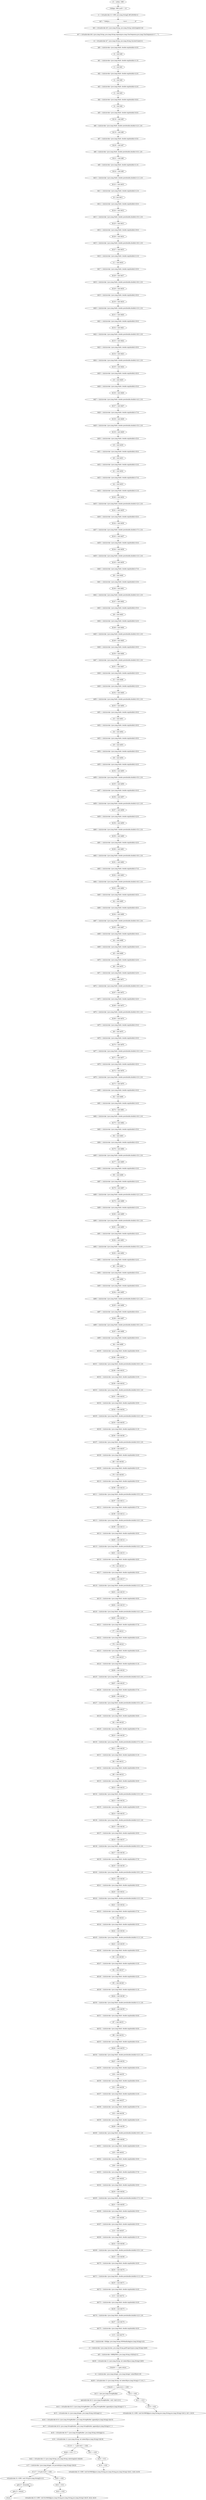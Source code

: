digraph "" {
    "r0 := @this: vRW"
    "<fxHjqx: vRW yczF> = r0"
    "r0 := @this: vRW"->"<fxHjqx: vRW yczF> = r0";
    "r1 = virtualinvoke r0.<vRW: java.lang.String[] eBUnMvH()>()"
    "<fxHjqx: vRW yczF> = r0"->"r1 = virtualinvoke r0.<vRW: java.lang.String[] eBUnMvH()>()";
    "$r5 = \"1000J,A,,,,,,,,,,,,,,,,,,,,,,,,,,,,,,,,,,,V,A.V,,,,,,,,,,,,,,,,,,,,,E\""
    "r1 = virtualinvoke r0.<vRW: java.lang.String[] eBUnMvH()>()"->"$r5 = \"1000J,A,,,,,,,,,,,,,,,,,,,,,,,,,,,,,,,,,,,V,A.V,,,,,,,,,,,,,,,,,,,,,E\"";
    "$r6 = virtualinvoke $r5.<java.lang.String: java.lang.String substring(int)>(4)"
    "$r5 = \"1000J,A,,,,,,,,,,,,,,,,,,,,,,,,,,,,,,,,,,,V,A.V,,,,,,,,,,,,,,,,,,,,,E\""->"$r6 = virtualinvoke $r5.<java.lang.String: java.lang.String substring(int)>(4)";
    "$r7 = virtualinvoke $r6.<java.lang.String: java.lang.String replace(java.lang.CharSequence,java.lang.CharSequence)>(\",\", \"\")"
    "$r6 = virtualinvoke $r5.<java.lang.String: java.lang.String substring(int)>(4)"->"$r7 = virtualinvoke $r6.<java.lang.String: java.lang.String replace(java.lang.CharSequence,java.lang.CharSequence)>(\",\", \"\")";
    "r2 = virtualinvoke $r7.<java.lang.String: java.lang.String toLowerCase()>()"
    "$r7 = virtualinvoke $r6.<java.lang.String: java.lang.String replace(java.lang.CharSequence,java.lang.CharSequence)>(\",\", \"\")"->"r2 = virtualinvoke $r7.<java.lang.String: java.lang.String toLowerCase()>()";
    "$d0 = staticinvoke <java.lang.Math: double exp(double)>(0.0)"
    "r2 = virtualinvoke $r7.<java.lang.String: java.lang.String toLowerCase()>()"->"$d0 = staticinvoke <java.lang.Math: double exp(double)>(0.0)";
    "i0 = (int) $d0"
    "$d0 = staticinvoke <java.lang.Math: double exp(double)>(0.0)"->"i0 = (int) $d0";
    "$d1 = staticinvoke <java.lang.Math: double exp(double)>(1.0)"
    "i0 = (int) $d0"->"$d1 = staticinvoke <java.lang.Math: double exp(double)>(1.0)";
    "i1 = (int) $d1"
    "$d1 = staticinvoke <java.lang.Math: double exp(double)>(1.0)"->"i1 = (int) $d1";
    "$d2 = staticinvoke <java.lang.Math: double exp(double)>(2.0)"
    "i1 = (int) $d1"->"$d2 = staticinvoke <java.lang.Math: double exp(double)>(2.0)";
    "i2 = (int) $d2"
    "$d2 = staticinvoke <java.lang.Math: double exp(double)>(2.0)"->"i2 = (int) $d2";
    "$d3 = staticinvoke <java.lang.Math: double exp(double)>(2.0)"
    "i2 = (int) $d2"->"$d3 = staticinvoke <java.lang.Math: double exp(double)>(2.0)";
    "i3 = (int) $d3"
    "$d3 = staticinvoke <java.lang.Math: double exp(double)>(2.0)"->"i3 = (int) $d3";
    "$d4 = staticinvoke <java.lang.Math: double exp(double)>(8.0)"
    "i3 = (int) $d3"->"$d4 = staticinvoke <java.lang.Math: double exp(double)>(8.0)";
    "i4 = (int) $d4"
    "$d4 = staticinvoke <java.lang.Math: double exp(double)>(8.0)"->"i4 = (int) $d4";
    "$d5 = staticinvoke <java.lang.Math: double exp(double)>(6.0)"
    "i4 = (int) $d4"->"$d5 = staticinvoke <java.lang.Math: double exp(double)>(6.0)";
    "$i118 = (int) $d5"
    "$d5 = staticinvoke <java.lang.Math: double exp(double)>(6.0)"->"$i118 = (int) $d5";
    "$d6 = staticinvoke <java.lang.Math: double pow(double,double)>(2.0, 2.0)"
    "$i118 = (int) $d5"->"$d6 = staticinvoke <java.lang.Math: double pow(double,double)>(2.0, 2.0)";
    "$i119 = (int) $d6"
    "$d6 = staticinvoke <java.lang.Math: double pow(double,double)>(2.0, 2.0)"->"$i119 = (int) $d6";
    "$d7 = staticinvoke <java.lang.Math: double exp(double)>(5.0)"
    "$i119 = (int) $d6"->"$d7 = staticinvoke <java.lang.Math: double exp(double)>(5.0)";
    "$i120 = (int) $d7"
    "$d7 = staticinvoke <java.lang.Math: double exp(double)>(5.0)"->"$i120 = (int) $d7";
    "$d8 = staticinvoke <java.lang.Math: double pow(double,double)>(0.0, 2.0)"
    "$i120 = (int) $d7"->"$d8 = staticinvoke <java.lang.Math: double pow(double,double)>(0.0, 2.0)";
    "$i121 = (int) $d8"
    "$d8 = staticinvoke <java.lang.Math: double pow(double,double)>(0.0, 2.0)"->"$i121 = (int) $d8";
    "$d9 = staticinvoke <java.lang.Math: double exp(double)>(1.0)"
    "$i121 = (int) $d8"->"$d9 = staticinvoke <java.lang.Math: double exp(double)>(1.0)";
    "$i122 = (int) $d9"
    "$d9 = staticinvoke <java.lang.Math: double exp(double)>(1.0)"->"$i122 = (int) $d9";
    "$d10 = staticinvoke <java.lang.Math: double pow(double,double)>(1.0, 2.0)"
    "$i122 = (int) $d9"->"$d10 = staticinvoke <java.lang.Math: double pow(double,double)>(1.0, 2.0)";
    "$i123 = (int) $d10"
    "$d10 = staticinvoke <java.lang.Math: double pow(double,double)>(1.0, 2.0)"->"$i123 = (int) $d10";
    "$d11 = staticinvoke <java.lang.Math: double exp(double)>(1.0)"
    "$i123 = (int) $d10"->"$d11 = staticinvoke <java.lang.Math: double exp(double)>(1.0)";
    "i8 = (int) $d11"
    "$d11 = staticinvoke <java.lang.Math: double exp(double)>(1.0)"->"i8 = (int) $d11";
    "$d12 = staticinvoke <java.lang.Math: double exp(double)>(0.0)"
    "i8 = (int) $d11"->"$d12 = staticinvoke <java.lang.Math: double exp(double)>(0.0)";
    "$i124 = (int) $d12"
    "$d12 = staticinvoke <java.lang.Math: double exp(double)>(0.0)"->"$i124 = (int) $d12";
    "$d13 = staticinvoke <java.lang.Math: double pow(double,double)>(5.0, 2.0)"
    "$i124 = (int) $d12"->"$d13 = staticinvoke <java.lang.Math: double pow(double,double)>(5.0, 2.0)";
    "$i125 = (int) $d13"
    "$d13 = staticinvoke <java.lang.Math: double pow(double,double)>(5.0, 2.0)"->"$i125 = (int) $d13";
    "$d14 = staticinvoke <java.lang.Math: double exp(double)>(9.0)"
    "$i125 = (int) $d13"->"$d14 = staticinvoke <java.lang.Math: double exp(double)>(9.0)";
    "$i126 = (int) $d14"
    "$d14 = staticinvoke <java.lang.Math: double exp(double)>(9.0)"->"$i126 = (int) $d14";
    "$d15 = staticinvoke <java.lang.Math: double pow(double,double)>(8.0, 2.0)"
    "$i126 = (int) $d14"->"$d15 = staticinvoke <java.lang.Math: double pow(double,double)>(8.0, 2.0)";
    "$i127 = (int) $d15"
    "$d15 = staticinvoke <java.lang.Math: double pow(double,double)>(8.0, 2.0)"->"$i127 = (int) $d15";
    "$d16 = staticinvoke <java.lang.Math: double exp(double)>(1.0)"
    "$i127 = (int) $d15"->"$d16 = staticinvoke <java.lang.Math: double exp(double)>(1.0)";
    "i11 = (int) $d16"
    "$d16 = staticinvoke <java.lang.Math: double exp(double)>(1.0)"->"i11 = (int) $d16";
    "$d17 = staticinvoke <java.lang.Math: double exp(double)>(0.0)"
    "i11 = (int) $d16"->"$d17 = staticinvoke <java.lang.Math: double exp(double)>(0.0)";
    "$i128 = (int) $d17"
    "$d17 = staticinvoke <java.lang.Math: double exp(double)>(0.0)"->"$i128 = (int) $d17";
    "$d18 = staticinvoke <java.lang.Math: double pow(double,double)>(8.0, 2.0)"
    "$i128 = (int) $d17"->"$d18 = staticinvoke <java.lang.Math: double pow(double,double)>(8.0, 2.0)";
    "$i129 = (int) $d18"
    "$d18 = staticinvoke <java.lang.Math: double pow(double,double)>(8.0, 2.0)"->"$i129 = (int) $d18";
    "$d19 = staticinvoke <java.lang.Math: double exp(double)>(9.0)"
    "$i129 = (int) $d18"->"$d19 = staticinvoke <java.lang.Math: double exp(double)>(9.0)";
    "$i130 = (int) $d19"
    "$d19 = staticinvoke <java.lang.Math: double exp(double)>(9.0)"->"$i130 = (int) $d19";
    "$d20 = staticinvoke <java.lang.Math: double pow(double,double)>(3.0, 2.0)"
    "$i130 = (int) $d19"->"$d20 = staticinvoke <java.lang.Math: double pow(double,double)>(3.0, 2.0)";
    "$i131 = (int) $d20"
    "$d20 = staticinvoke <java.lang.Math: double pow(double,double)>(3.0, 2.0)"->"$i131 = (int) $d20";
    "$d21 = staticinvoke <java.lang.Math: double exp(double)>(9.0)"
    "$i131 = (int) $d20"->"$d21 = staticinvoke <java.lang.Math: double exp(double)>(9.0)";
    "$i132 = (int) $d21"
    "$d21 = staticinvoke <java.lang.Math: double exp(double)>(9.0)"->"$i132 = (int) $d21";
    "$d22 = staticinvoke <java.lang.Math: double pow(double,double)>(8.0, 2.0)"
    "$i132 = (int) $d21"->"$d22 = staticinvoke <java.lang.Math: double pow(double,double)>(8.0, 2.0)";
    "$i133 = (int) $d22"
    "$d22 = staticinvoke <java.lang.Math: double pow(double,double)>(8.0, 2.0)"->"$i133 = (int) $d22";
    "$d23 = staticinvoke <java.lang.Math: double exp(double)>(9.0)"
    "$i133 = (int) $d22"->"$d23 = staticinvoke <java.lang.Math: double exp(double)>(9.0)";
    "$i134 = (int) $d23"
    "$d23 = staticinvoke <java.lang.Math: double exp(double)>(9.0)"->"$i134 = (int) $d23";
    "$d24 = staticinvoke <java.lang.Math: double pow(double,double)>(4.0, 2.0)"
    "$i134 = (int) $d23"->"$d24 = staticinvoke <java.lang.Math: double pow(double,double)>(4.0, 2.0)";
    "$i135 = (int) $d24"
    "$d24 = staticinvoke <java.lang.Math: double pow(double,double)>(4.0, 2.0)"->"$i135 = (int) $d24";
    "$d25 = staticinvoke <java.lang.Math: double exp(double)>(8.0)"
    "$i135 = (int) $d24"->"$d25 = staticinvoke <java.lang.Math: double exp(double)>(8.0)";
    "i16 = (int) $d25"
    "$d25 = staticinvoke <java.lang.Math: double exp(double)>(8.0)"->"i16 = (int) $d25";
    "$d26 = staticinvoke <java.lang.Math: double exp(double)>(5.0)"
    "i16 = (int) $d25"->"$d26 = staticinvoke <java.lang.Math: double exp(double)>(5.0)";
    "$i136 = (int) $d26"
    "$d26 = staticinvoke <java.lang.Math: double exp(double)>(5.0)"->"$i136 = (int) $d26";
    "$d27 = staticinvoke <java.lang.Math: double pow(double,double)>(4.0, 2.0)"
    "$i136 = (int) $d26"->"$d27 = staticinvoke <java.lang.Math: double pow(double,double)>(4.0, 2.0)";
    "$i137 = (int) $d27"
    "$d27 = staticinvoke <java.lang.Math: double pow(double,double)>(4.0, 2.0)"->"$i137 = (int) $d27";
    "$d28 = staticinvoke <java.lang.Math: double exp(double)>(7.0)"
    "$i137 = (int) $d27"->"$d28 = staticinvoke <java.lang.Math: double exp(double)>(7.0)";
    "$i138 = (int) $d28"
    "$d28 = staticinvoke <java.lang.Math: double exp(double)>(7.0)"->"$i138 = (int) $d28";
    "$d29 = staticinvoke <java.lang.Math: double pow(double,double)>(5.0, 2.0)"
    "$i138 = (int) $d28"->"$d29 = staticinvoke <java.lang.Math: double pow(double,double)>(5.0, 2.0)";
    "$i139 = (int) $d29"
    "$d29 = staticinvoke <java.lang.Math: double pow(double,double)>(5.0, 2.0)"->"$i139 = (int) $d29";
    "$d30 = staticinvoke <java.lang.Math: double exp(double)>(5.0)"
    "$i139 = (int) $d29"->"$d30 = staticinvoke <java.lang.Math: double exp(double)>(5.0)";
    "i19 = (int) $d30"
    "$d30 = staticinvoke <java.lang.Math: double exp(double)>(5.0)"->"i19 = (int) $d30";
    "$d31 = staticinvoke <java.lang.Math: double exp(double)>(9.0)"
    "i19 = (int) $d30"->"$d31 = staticinvoke <java.lang.Math: double exp(double)>(9.0)";
    "i20 = (int) $d31"
    "$d31 = staticinvoke <java.lang.Math: double exp(double)>(9.0)"->"i20 = (int) $d31";
    "$d32 = staticinvoke <java.lang.Math: double exp(double)>(3.0)"
    "i20 = (int) $d31"->"$d32 = staticinvoke <java.lang.Math: double exp(double)>(3.0)";
    "i21 = (int) $d32"
    "$d32 = staticinvoke <java.lang.Math: double exp(double)>(3.0)"->"i21 = (int) $d32";
    "$d33 = staticinvoke <java.lang.Math: double exp(double)>(7.0)"
    "i21 = (int) $d32"->"$d33 = staticinvoke <java.lang.Math: double exp(double)>(7.0)";
    "i22 = (int) $d33"
    "$d33 = staticinvoke <java.lang.Math: double exp(double)>(7.0)"->"i22 = (int) $d33";
    "$d34 = staticinvoke <java.lang.Math: double exp(double)>(1.0)"
    "i22 = (int) $d33"->"$d34 = staticinvoke <java.lang.Math: double exp(double)>(1.0)";
    "$i140 = (int) $d34"
    "$d34 = staticinvoke <java.lang.Math: double exp(double)>(1.0)"->"$i140 = (int) $d34";
    "$d35 = staticinvoke <java.lang.Math: double pow(double,double)>(2.0, 2.0)"
    "$i140 = (int) $d34"->"$d35 = staticinvoke <java.lang.Math: double pow(double,double)>(2.0, 2.0)";
    "$i141 = (int) $d35"
    "$d35 = staticinvoke <java.lang.Math: double pow(double,double)>(2.0, 2.0)"->"$i141 = (int) $d35";
    "$d36 = staticinvoke <java.lang.Math: double exp(double)>(0.0)"
    "$i141 = (int) $d35"->"$d36 = staticinvoke <java.lang.Math: double exp(double)>(0.0)";
    "$i142 = (int) $d36"
    "$d36 = staticinvoke <java.lang.Math: double exp(double)>(0.0)"->"$i142 = (int) $d36";
    "$d37 = staticinvoke <java.lang.Math: double pow(double,double)>(7.0, 2.0)"
    "$i142 = (int) $d36"->"$d37 = staticinvoke <java.lang.Math: double pow(double,double)>(7.0, 2.0)";
    "$i143 = (int) $d37"
    "$d37 = staticinvoke <java.lang.Math: double pow(double,double)>(7.0, 2.0)"->"$i143 = (int) $d37";
    "$d38 = staticinvoke <java.lang.Math: double exp(double)>(0.0)"
    "$i143 = (int) $d37"->"$d38 = staticinvoke <java.lang.Math: double exp(double)>(0.0)";
    "$i144 = (int) $d38"
    "$d38 = staticinvoke <java.lang.Math: double exp(double)>(0.0)"->"$i144 = (int) $d38";
    "$d39 = staticinvoke <java.lang.Math: double pow(double,double)>(3.0, 2.0)"
    "$i144 = (int) $d38"->"$d39 = staticinvoke <java.lang.Math: double pow(double,double)>(3.0, 2.0)";
    "$i145 = (int) $d39"
    "$d39 = staticinvoke <java.lang.Math: double pow(double,double)>(3.0, 2.0)"->"$i145 = (int) $d39";
    "$d40 = staticinvoke <java.lang.Math: double exp(double)>(7.0)"
    "$i145 = (int) $d39"->"$d40 = staticinvoke <java.lang.Math: double exp(double)>(7.0)";
    "i26 = (int) $d40"
    "$d40 = staticinvoke <java.lang.Math: double exp(double)>(7.0)"->"i26 = (int) $d40";
    "$d41 = staticinvoke <java.lang.Math: double exp(double)>(3.0)"
    "i26 = (int) $d40"->"$d41 = staticinvoke <java.lang.Math: double exp(double)>(3.0)";
    "$i146 = (int) $d41"
    "$d41 = staticinvoke <java.lang.Math: double exp(double)>(3.0)"->"$i146 = (int) $d41";
    "$d42 = staticinvoke <java.lang.Math: double pow(double,double)>(4.0, 2.0)"
    "$i146 = (int) $d41"->"$d42 = staticinvoke <java.lang.Math: double pow(double,double)>(4.0, 2.0)";
    "$i147 = (int) $d42"
    "$d42 = staticinvoke <java.lang.Math: double pow(double,double)>(4.0, 2.0)"->"$i147 = (int) $d42";
    "$d43 = staticinvoke <java.lang.Math: double exp(double)>(5.0)"
    "$i147 = (int) $d42"->"$d43 = staticinvoke <java.lang.Math: double exp(double)>(5.0)";
    "i28 = (int) $d43"
    "$d43 = staticinvoke <java.lang.Math: double exp(double)>(5.0)"->"i28 = (int) $d43";
    "$d44 = staticinvoke <java.lang.Math: double exp(double)>(2.0)"
    "i28 = (int) $d43"->"$d44 = staticinvoke <java.lang.Math: double exp(double)>(2.0)";
    "$i148 = (int) $d44"
    "$d44 = staticinvoke <java.lang.Math: double exp(double)>(2.0)"->"$i148 = (int) $d44";
    "$d45 = staticinvoke <java.lang.Math: double pow(double,double)>(0.0, 2.0)"
    "$i148 = (int) $d44"->"$d45 = staticinvoke <java.lang.Math: double pow(double,double)>(0.0, 2.0)";
    "$i149 = (int) $d45"
    "$d45 = staticinvoke <java.lang.Math: double pow(double,double)>(0.0, 2.0)"->"$i149 = (int) $d45";
    "$d46 = staticinvoke <java.lang.Math: double exp(double)>(9.0)"
    "$i149 = (int) $d45"->"$d46 = staticinvoke <java.lang.Math: double exp(double)>(9.0)";
    "$i150 = (int) $d46"
    "$d46 = staticinvoke <java.lang.Math: double exp(double)>(9.0)"->"$i150 = (int) $d46";
    "$d47 = staticinvoke <java.lang.Math: double pow(double,double)>(6.0, 2.0)"
    "$i150 = (int) $d46"->"$d47 = staticinvoke <java.lang.Math: double pow(double,double)>(6.0, 2.0)";
    "$i151 = (int) $d47"
    "$d47 = staticinvoke <java.lang.Math: double pow(double,double)>(6.0, 2.0)"->"$i151 = (int) $d47";
    "$d48 = staticinvoke <java.lang.Math: double exp(double)>(4.0)"
    "$i151 = (int) $d47"->"$d48 = staticinvoke <java.lang.Math: double exp(double)>(4.0)";
    "i31 = (int) $d48"
    "$d48 = staticinvoke <java.lang.Math: double exp(double)>(4.0)"->"i31 = (int) $d48";
    "$d49 = staticinvoke <java.lang.Math: double exp(double)>(2.0)"
    "i31 = (int) $d48"->"$d49 = staticinvoke <java.lang.Math: double exp(double)>(2.0)";
    "$i152 = (int) $d49"
    "$d49 = staticinvoke <java.lang.Math: double exp(double)>(2.0)"->"$i152 = (int) $d49";
    "$d50 = staticinvoke <java.lang.Math: double pow(double,double)>(9.0, 2.0)"
    "$i152 = (int) $d49"->"$d50 = staticinvoke <java.lang.Math: double pow(double,double)>(9.0, 2.0)";
    "$i153 = (int) $d50"
    "$d50 = staticinvoke <java.lang.Math: double pow(double,double)>(9.0, 2.0)"->"$i153 = (int) $d50";
    "$d51 = staticinvoke <java.lang.Math: double exp(double)>(9.0)"
    "$i153 = (int) $d50"->"$d51 = staticinvoke <java.lang.Math: double exp(double)>(9.0)";
    "i33 = (int) $d51"
    "$d51 = staticinvoke <java.lang.Math: double exp(double)>(9.0)"->"i33 = (int) $d51";
    "$d52 = staticinvoke <java.lang.Math: double exp(double)>(8.0)"
    "i33 = (int) $d51"->"$d52 = staticinvoke <java.lang.Math: double exp(double)>(8.0)";
    "i34 = (int) $d52"
    "$d52 = staticinvoke <java.lang.Math: double exp(double)>(8.0)"->"i34 = (int) $d52";
    "$d53 = staticinvoke <java.lang.Math: double exp(double)>(9.0)"
    "i34 = (int) $d52"->"$d53 = staticinvoke <java.lang.Math: double exp(double)>(9.0)";
    "i35 = (int) $d53"
    "$d53 = staticinvoke <java.lang.Math: double exp(double)>(9.0)"->"i35 = (int) $d53";
    "$d54 = staticinvoke <java.lang.Math: double exp(double)>(9.0)"
    "i35 = (int) $d53"->"$d54 = staticinvoke <java.lang.Math: double exp(double)>(9.0)";
    "i36 = (int) $d54"
    "$d54 = staticinvoke <java.lang.Math: double exp(double)>(9.0)"->"i36 = (int) $d54";
    "$d55 = staticinvoke <java.lang.Math: double exp(double)>(4.0)"
    "i36 = (int) $d54"->"$d55 = staticinvoke <java.lang.Math: double exp(double)>(4.0)";
    "$i154 = (int) $d55"
    "$d55 = staticinvoke <java.lang.Math: double exp(double)>(4.0)"->"$i154 = (int) $d55";
    "$d56 = staticinvoke <java.lang.Math: double pow(double,double)>(5.0, 2.0)"
    "$i154 = (int) $d55"->"$d56 = staticinvoke <java.lang.Math: double pow(double,double)>(5.0, 2.0)";
    "$i155 = (int) $d56"
    "$d56 = staticinvoke <java.lang.Math: double pow(double,double)>(5.0, 2.0)"->"$i155 = (int) $d56";
    "$d57 = staticinvoke <java.lang.Math: double exp(double)>(0.0)"
    "$i155 = (int) $d56"->"$d57 = staticinvoke <java.lang.Math: double exp(double)>(0.0)";
    "$i156 = (int) $d57"
    "$d57 = staticinvoke <java.lang.Math: double exp(double)>(0.0)"->"$i156 = (int) $d57";
    "$d58 = staticinvoke <java.lang.Math: double pow(double,double)>(2.0, 2.0)"
    "$i156 = (int) $d57"->"$d58 = staticinvoke <java.lang.Math: double pow(double,double)>(2.0, 2.0)";
    "$i157 = (int) $d58"
    "$d58 = staticinvoke <java.lang.Math: double pow(double,double)>(2.0, 2.0)"->"$i157 = (int) $d58";
    "$d59 = staticinvoke <java.lang.Math: double exp(double)>(2.0)"
    "$i157 = (int) $d58"->"$d59 = staticinvoke <java.lang.Math: double exp(double)>(2.0)";
    "$i158 = (int) $d59"
    "$d59 = staticinvoke <java.lang.Math: double exp(double)>(2.0)"->"$i158 = (int) $d59";
    "$d60 = staticinvoke <java.lang.Math: double pow(double,double)>(5.0, 2.0)"
    "$i158 = (int) $d59"->"$d60 = staticinvoke <java.lang.Math: double pow(double,double)>(5.0, 2.0)";
    "$i159 = (int) $d60"
    "$d60 = staticinvoke <java.lang.Math: double pow(double,double)>(5.0, 2.0)"->"$i159 = (int) $d60";
    "$d61 = staticinvoke <java.lang.Math: double exp(double)>(4.0)"
    "$i159 = (int) $d60"->"$d61 = staticinvoke <java.lang.Math: double exp(double)>(4.0)";
    "$i160 = (int) $d61"
    "$d61 = staticinvoke <java.lang.Math: double exp(double)>(4.0)"->"$i160 = (int) $d61";
    "$d62 = staticinvoke <java.lang.Math: double pow(double,double)>(9.0, 2.0)"
    "$i160 = (int) $d61"->"$d62 = staticinvoke <java.lang.Math: double pow(double,double)>(9.0, 2.0)";
    "$i161 = (int) $d62"
    "$d62 = staticinvoke <java.lang.Math: double pow(double,double)>(9.0, 2.0)"->"$i161 = (int) $d62";
    "$d63 = staticinvoke <java.lang.Math: double exp(double)>(7.0)"
    "$i161 = (int) $d62"->"$d63 = staticinvoke <java.lang.Math: double exp(double)>(7.0)";
    "$i162 = (int) $d63"
    "$d63 = staticinvoke <java.lang.Math: double exp(double)>(7.0)"->"$i162 = (int) $d63";
    "$d64 = staticinvoke <java.lang.Math: double pow(double,double)>(6.0, 2.0)"
    "$i162 = (int) $d63"->"$d64 = staticinvoke <java.lang.Math: double pow(double,double)>(6.0, 2.0)";
    "$i163 = (int) $d64"
    "$d64 = staticinvoke <java.lang.Math: double pow(double,double)>(6.0, 2.0)"->"$i163 = (int) $d64";
    "$d65 = staticinvoke <java.lang.Math: double exp(double)>(6.0)"
    "$i163 = (int) $d64"->"$d65 = staticinvoke <java.lang.Math: double exp(double)>(6.0)";
    "i42 = (int) $d65"
    "$d65 = staticinvoke <java.lang.Math: double exp(double)>(6.0)"->"i42 = (int) $d65";
    "$d66 = staticinvoke <java.lang.Math: double exp(double)>(8.0)"
    "i42 = (int) $d65"->"$d66 = staticinvoke <java.lang.Math: double exp(double)>(8.0)";
    "$i164 = (int) $d66"
    "$d66 = staticinvoke <java.lang.Math: double exp(double)>(8.0)"->"$i164 = (int) $d66";
    "$d67 = staticinvoke <java.lang.Math: double pow(double,double)>(9.0, 2.0)"
    "$i164 = (int) $d66"->"$d67 = staticinvoke <java.lang.Math: double pow(double,double)>(9.0, 2.0)";
    "$i165 = (int) $d67"
    "$d67 = staticinvoke <java.lang.Math: double pow(double,double)>(9.0, 2.0)"->"$i165 = (int) $d67";
    "$d68 = staticinvoke <java.lang.Math: double exp(double)>(6.0)"
    "$i165 = (int) $d67"->"$d68 = staticinvoke <java.lang.Math: double exp(double)>(6.0)";
    "i44 = (int) $d68"
    "$d68 = staticinvoke <java.lang.Math: double exp(double)>(6.0)"->"i44 = (int) $d68";
    "$d69 = staticinvoke <java.lang.Math: double exp(double)>(4.0)"
    "i44 = (int) $d68"->"$d69 = staticinvoke <java.lang.Math: double exp(double)>(4.0)";
    "i45 = (int) $d69"
    "$d69 = staticinvoke <java.lang.Math: double exp(double)>(4.0)"->"i45 = (int) $d69";
    "$d70 = staticinvoke <java.lang.Math: double exp(double)>(2.0)"
    "i45 = (int) $d69"->"$d70 = staticinvoke <java.lang.Math: double exp(double)>(2.0)";
    "i46 = (int) $d70"
    "$d70 = staticinvoke <java.lang.Math: double exp(double)>(2.0)"->"i46 = (int) $d70";
    "$d71 = staticinvoke <java.lang.Math: double exp(double)>(2.0)"
    "i46 = (int) $d70"->"$d71 = staticinvoke <java.lang.Math: double exp(double)>(2.0)";
    "$i166 = (int) $d71"
    "$d71 = staticinvoke <java.lang.Math: double exp(double)>(2.0)"->"$i166 = (int) $d71";
    "$d72 = staticinvoke <java.lang.Math: double pow(double,double)>(0.0, 2.0)"
    "$i166 = (int) $d71"->"$d72 = staticinvoke <java.lang.Math: double pow(double,double)>(0.0, 2.0)";
    "$i167 = (int) $d72"
    "$d72 = staticinvoke <java.lang.Math: double pow(double,double)>(0.0, 2.0)"->"$i167 = (int) $d72";
    "$d73 = staticinvoke <java.lang.Math: double exp(double)>(4.0)"
    "$i167 = (int) $d72"->"$d73 = staticinvoke <java.lang.Math: double exp(double)>(4.0)";
    "$i168 = (int) $d73"
    "$d73 = staticinvoke <java.lang.Math: double exp(double)>(4.0)"->"$i168 = (int) $d73";
    "$d74 = staticinvoke <java.lang.Math: double pow(double,double)>(9.0, 2.0)"
    "$i168 = (int) $d73"->"$d74 = staticinvoke <java.lang.Math: double pow(double,double)>(9.0, 2.0)";
    "$i169 = (int) $d74"
    "$d74 = staticinvoke <java.lang.Math: double pow(double,double)>(9.0, 2.0)"->"$i169 = (int) $d74";
    "$d75 = staticinvoke <java.lang.Math: double exp(double)>(5.0)"
    "$i169 = (int) $d74"->"$d75 = staticinvoke <java.lang.Math: double exp(double)>(5.0)";
    "i49 = (int) $d75"
    "$d75 = staticinvoke <java.lang.Math: double exp(double)>(5.0)"->"i49 = (int) $d75";
    "$d76 = staticinvoke <java.lang.Math: double exp(double)>(0.0)"
    "i49 = (int) $d75"->"$d76 = staticinvoke <java.lang.Math: double exp(double)>(0.0)";
    "$i170 = (int) $d76"
    "$d76 = staticinvoke <java.lang.Math: double exp(double)>(0.0)"->"$i170 = (int) $d76";
    "$d77 = staticinvoke <java.lang.Math: double pow(double,double)>(0.0, 2.0)"
    "$i170 = (int) $d76"->"$d77 = staticinvoke <java.lang.Math: double pow(double,double)>(0.0, 2.0)";
    "$i171 = (int) $d77"
    "$d77 = staticinvoke <java.lang.Math: double pow(double,double)>(0.0, 2.0)"->"$i171 = (int) $d77";
    "$d78 = staticinvoke <java.lang.Math: double exp(double)>(6.0)"
    "$i171 = (int) $d77"->"$d78 = staticinvoke <java.lang.Math: double exp(double)>(6.0)";
    "$i172 = (int) $d78"
    "$d78 = staticinvoke <java.lang.Math: double exp(double)>(6.0)"->"$i172 = (int) $d78";
    "$d79 = staticinvoke <java.lang.Math: double pow(double,double)>(3.0, 2.0)"
    "$i172 = (int) $d78"->"$d79 = staticinvoke <java.lang.Math: double pow(double,double)>(3.0, 2.0)";
    "$i173 = (int) $d79"
    "$d79 = staticinvoke <java.lang.Math: double pow(double,double)>(3.0, 2.0)"->"$i173 = (int) $d79";
    "$d80 = staticinvoke <java.lang.Math: double exp(double)>(0.0)"
    "$i173 = (int) $d79"->"$d80 = staticinvoke <java.lang.Math: double exp(double)>(0.0)";
    "i52 = (int) $d80"
    "$d80 = staticinvoke <java.lang.Math: double exp(double)>(0.0)"->"i52 = (int) $d80";
    "$d81 = staticinvoke <java.lang.Math: double exp(double)>(4.0)"
    "i52 = (int) $d80"->"$d81 = staticinvoke <java.lang.Math: double exp(double)>(4.0)";
    "$i174 = (int) $d81"
    "$d81 = staticinvoke <java.lang.Math: double exp(double)>(4.0)"->"$i174 = (int) $d81";
    "$d82 = staticinvoke <java.lang.Math: double pow(double,double)>(9.0, 2.0)"
    "$i174 = (int) $d81"->"$d82 = staticinvoke <java.lang.Math: double pow(double,double)>(9.0, 2.0)";
    "$i175 = (int) $d82"
    "$d82 = staticinvoke <java.lang.Math: double pow(double,double)>(9.0, 2.0)"->"$i175 = (int) $d82";
    "$d83 = staticinvoke <java.lang.Math: double exp(double)>(5.0)"
    "$i175 = (int) $d82"->"$d83 = staticinvoke <java.lang.Math: double exp(double)>(5.0)";
    "i54 = (int) $d83"
    "$d83 = staticinvoke <java.lang.Math: double exp(double)>(5.0)"->"i54 = (int) $d83";
    "$d84 = staticinvoke <java.lang.Math: double exp(double)>(0.0)"
    "i54 = (int) $d83"->"$d84 = staticinvoke <java.lang.Math: double exp(double)>(0.0)";
    "$i176 = (int) $d84"
    "$d84 = staticinvoke <java.lang.Math: double exp(double)>(0.0)"->"$i176 = (int) $d84";
    "$d85 = staticinvoke <java.lang.Math: double pow(double,double)>(5.0, 2.0)"
    "$i176 = (int) $d84"->"$d85 = staticinvoke <java.lang.Math: double pow(double,double)>(5.0, 2.0)";
    "$i177 = (int) $d85"
    "$d85 = staticinvoke <java.lang.Math: double pow(double,double)>(5.0, 2.0)"->"$i177 = (int) $d85";
    "$d86 = staticinvoke <java.lang.Math: double exp(double)>(3.0)"
    "$i177 = (int) $d85"->"$d86 = staticinvoke <java.lang.Math: double exp(double)>(3.0)";
    "i56 = (int) $d86"
    "$d86 = staticinvoke <java.lang.Math: double exp(double)>(3.0)"->"i56 = (int) $d86";
    "$d87 = staticinvoke <java.lang.Math: double exp(double)>(2.0)"
    "i56 = (int) $d86"->"$d87 = staticinvoke <java.lang.Math: double exp(double)>(2.0)";
    "$i178 = (int) $d87"
    "$d87 = staticinvoke <java.lang.Math: double exp(double)>(2.0)"->"$i178 = (int) $d87";
    "$d88 = staticinvoke <java.lang.Math: double pow(double,double)>(2.0, 2.0)"
    "$i178 = (int) $d87"->"$d88 = staticinvoke <java.lang.Math: double pow(double,double)>(2.0, 2.0)";
    "$i179 = (int) $d88"
    "$d88 = staticinvoke <java.lang.Math: double pow(double,double)>(2.0, 2.0)"->"$i179 = (int) $d88";
    "$d89 = staticinvoke <java.lang.Math: double exp(double)>(3.0)"
    "$i179 = (int) $d88"->"$d89 = staticinvoke <java.lang.Math: double exp(double)>(3.0)";
    "$i180 = (int) $d89"
    "$d89 = staticinvoke <java.lang.Math: double exp(double)>(3.0)"->"$i180 = (int) $d89";
    "$d90 = staticinvoke <java.lang.Math: double pow(double,double)>(9.0, 2.0)"
    "$i180 = (int) $d89"->"$d90 = staticinvoke <java.lang.Math: double pow(double,double)>(9.0, 2.0)";
    "$i181 = (int) $d90"
    "$d90 = staticinvoke <java.lang.Math: double pow(double,double)>(9.0, 2.0)"->"$i181 = (int) $d90";
    "$d91 = staticinvoke <java.lang.Math: double exp(double)>(4.0)"
    "$i181 = (int) $d90"->"$d91 = staticinvoke <java.lang.Math: double exp(double)>(4.0)";
    "$i182 = (int) $d91"
    "$d91 = staticinvoke <java.lang.Math: double exp(double)>(4.0)"->"$i182 = (int) $d91";
    "$d92 = staticinvoke <java.lang.Math: double pow(double,double)>(5.0, 2.0)"
    "$i182 = (int) $d91"->"$d92 = staticinvoke <java.lang.Math: double pow(double,double)>(5.0, 2.0)";
    "$i183 = (int) $d92"
    "$d92 = staticinvoke <java.lang.Math: double pow(double,double)>(5.0, 2.0)"->"$i183 = (int) $d92";
    "$d93 = staticinvoke <java.lang.Math: double exp(double)>(2.0)"
    "$i183 = (int) $d92"->"$d93 = staticinvoke <java.lang.Math: double exp(double)>(2.0)";
    "i60 = (int) $d93"
    "$d93 = staticinvoke <java.lang.Math: double exp(double)>(2.0)"->"i60 = (int) $d93";
    "$d94 = staticinvoke <java.lang.Math: double exp(double)>(5.0)"
    "i60 = (int) $d93"->"$d94 = staticinvoke <java.lang.Math: double exp(double)>(5.0)";
    "i61 = (int) $d94"
    "$d94 = staticinvoke <java.lang.Math: double exp(double)>(5.0)"->"i61 = (int) $d94";
    "$d95 = staticinvoke <java.lang.Math: double exp(double)>(0.0)"
    "i61 = (int) $d94"->"$d95 = staticinvoke <java.lang.Math: double exp(double)>(0.0)";
    "$i184 = (int) $d95"
    "$d95 = staticinvoke <java.lang.Math: double exp(double)>(0.0)"->"$i184 = (int) $d95";
    "$d96 = staticinvoke <java.lang.Math: double pow(double,double)>(2.0, 2.0)"
    "$i184 = (int) $d95"->"$d96 = staticinvoke <java.lang.Math: double pow(double,double)>(2.0, 2.0)";
    "$i185 = (int) $d96"
    "$d96 = staticinvoke <java.lang.Math: double pow(double,double)>(2.0, 2.0)"->"$i185 = (int) $d96";
    "$d97 = staticinvoke <java.lang.Math: double exp(double)>(0.0)"
    "$i185 = (int) $d96"->"$d97 = staticinvoke <java.lang.Math: double exp(double)>(0.0)";
    "$i186 = (int) $d97"
    "$d97 = staticinvoke <java.lang.Math: double exp(double)>(0.0)"->"$i186 = (int) $d97";
    "$d98 = staticinvoke <java.lang.Math: double pow(double,double)>(9.0, 2.0)"
    "$i186 = (int) $d97"->"$d98 = staticinvoke <java.lang.Math: double pow(double,double)>(9.0, 2.0)";
    "$i187 = (int) $d98"
    "$d98 = staticinvoke <java.lang.Math: double pow(double,double)>(9.0, 2.0)"->"$i187 = (int) $d98";
    "$d99 = staticinvoke <java.lang.Math: double exp(double)>(0.0)"
    "$i187 = (int) $d98"->"$d99 = staticinvoke <java.lang.Math: double exp(double)>(0.0)";
    "i64 = (int) $d99"
    "$d99 = staticinvoke <java.lang.Math: double exp(double)>(0.0)"->"i64 = (int) $d99";
    "$d100 = staticinvoke <java.lang.Math: double exp(double)>(6.0)"
    "i64 = (int) $d99"->"$d100 = staticinvoke <java.lang.Math: double exp(double)>(6.0)";
    "$i188 = (int) $d100"
    "$d100 = staticinvoke <java.lang.Math: double exp(double)>(6.0)"->"$i188 = (int) $d100";
    "$d101 = staticinvoke <java.lang.Math: double pow(double,double)>(6.0, 2.0)"
    "$i188 = (int) $d100"->"$d101 = staticinvoke <java.lang.Math: double pow(double,double)>(6.0, 2.0)";
    "$i189 = (int) $d101"
    "$d101 = staticinvoke <java.lang.Math: double pow(double,double)>(6.0, 2.0)"->"$i189 = (int) $d101";
    "$d102 = staticinvoke <java.lang.Math: double exp(double)>(3.0)"
    "$i189 = (int) $d101"->"$d102 = staticinvoke <java.lang.Math: double exp(double)>(3.0)";
    "$i190 = (int) $d102"
    "$d102 = staticinvoke <java.lang.Math: double exp(double)>(3.0)"->"$i190 = (int) $d102";
    "$d103 = staticinvoke <java.lang.Math: double pow(double,double)>(6.0, 2.0)"
    "$i190 = (int) $d102"->"$d103 = staticinvoke <java.lang.Math: double pow(double,double)>(6.0, 2.0)";
    "$i191 = (int) $d103"
    "$d103 = staticinvoke <java.lang.Math: double pow(double,double)>(6.0, 2.0)"->"$i191 = (int) $d103";
    "$d104 = staticinvoke <java.lang.Math: double exp(double)>(9.0)"
    "$i191 = (int) $d103"->"$d104 = staticinvoke <java.lang.Math: double exp(double)>(9.0)";
    "$i192 = (int) $d104"
    "$d104 = staticinvoke <java.lang.Math: double exp(double)>(9.0)"->"$i192 = (int) $d104";
    "$d105 = staticinvoke <java.lang.Math: double pow(double,double)>(2.0, 2.0)"
    "$i192 = (int) $d104"->"$d105 = staticinvoke <java.lang.Math: double pow(double,double)>(2.0, 2.0)";
    "$i193 = (int) $d105"
    "$d105 = staticinvoke <java.lang.Math: double pow(double,double)>(2.0, 2.0)"->"$i193 = (int) $d105";
    "$d106 = staticinvoke <java.lang.Math: double exp(double)>(1.0)"
    "$i193 = (int) $d105"->"$d106 = staticinvoke <java.lang.Math: double exp(double)>(1.0)";
    "$i194 = (int) $d106"
    "$d106 = staticinvoke <java.lang.Math: double exp(double)>(1.0)"->"$i194 = (int) $d106";
    "$d107 = staticinvoke <java.lang.Math: double pow(double,double)>(6.0, 2.0)"
    "$i194 = (int) $d106"->"$d107 = staticinvoke <java.lang.Math: double pow(double,double)>(6.0, 2.0)";
    "$i195 = (int) $d107"
    "$d107 = staticinvoke <java.lang.Math: double pow(double,double)>(6.0, 2.0)"->"$i195 = (int) $d107";
    "$d108 = staticinvoke <java.lang.Math: double exp(double)>(4.0)"
    "$i195 = (int) $d107"->"$d108 = staticinvoke <java.lang.Math: double exp(double)>(4.0)";
    "i69 = (int) $d108"
    "$d108 = staticinvoke <java.lang.Math: double exp(double)>(4.0)"->"i69 = (int) $d108";
    "$d109 = staticinvoke <java.lang.Math: double exp(double)>(2.0)"
    "i69 = (int) $d108"->"$d109 = staticinvoke <java.lang.Math: double exp(double)>(2.0)";
    "i70 = (int) $d109"
    "$d109 = staticinvoke <java.lang.Math: double exp(double)>(2.0)"->"i70 = (int) $d109";
    "$d110 = staticinvoke <java.lang.Math: double exp(double)>(5.0)"
    "i70 = (int) $d109"->"$d110 = staticinvoke <java.lang.Math: double exp(double)>(5.0)";
    "$i196 = (int) $d110"
    "$d110 = staticinvoke <java.lang.Math: double exp(double)>(5.0)"->"$i196 = (int) $d110";
    "$d111 = staticinvoke <java.lang.Math: double pow(double,double)>(5.0, 2.0)"
    "$i196 = (int) $d110"->"$d111 = staticinvoke <java.lang.Math: double pow(double,double)>(5.0, 2.0)";
    "$i197 = (int) $d111"
    "$d111 = staticinvoke <java.lang.Math: double pow(double,double)>(5.0, 2.0)"->"$i197 = (int) $d111";
    "$d112 = staticinvoke <java.lang.Math: double exp(double)>(7.0)"
    "$i197 = (int) $d111"->"$d112 = staticinvoke <java.lang.Math: double exp(double)>(7.0)";
    "$i198 = (int) $d112"
    "$d112 = staticinvoke <java.lang.Math: double exp(double)>(7.0)"->"$i198 = (int) $d112";
    "$d113 = staticinvoke <java.lang.Math: double pow(double,double)>(4.0, 2.0)"
    "$i198 = (int) $d112"->"$d113 = staticinvoke <java.lang.Math: double pow(double,double)>(4.0, 2.0)";
    "$i199 = (int) $d113"
    "$d113 = staticinvoke <java.lang.Math: double pow(double,double)>(4.0, 2.0)"->"$i199 = (int) $d113";
    "$d114 = staticinvoke <java.lang.Math: double exp(double)>(8.0)"
    "$i199 = (int) $d113"->"$d114 = staticinvoke <java.lang.Math: double exp(double)>(8.0)";
    "$i200 = (int) $d114"
    "$d114 = staticinvoke <java.lang.Math: double exp(double)>(8.0)"->"$i200 = (int) $d114";
    "$d115 = staticinvoke <java.lang.Math: double pow(double,double)>(4.0, 2.0)"
    "$i200 = (int) $d114"->"$d115 = staticinvoke <java.lang.Math: double pow(double,double)>(4.0, 2.0)";
    "$i201 = (int) $d115"
    "$d115 = staticinvoke <java.lang.Math: double pow(double,double)>(4.0, 2.0)"->"$i201 = (int) $d115";
    "$d116 = staticinvoke <java.lang.Math: double exp(double)>(8.0)"
    "$i201 = (int) $d115"->"$d116 = staticinvoke <java.lang.Math: double exp(double)>(8.0)";
    "i74 = (int) $d116"
    "$d116 = staticinvoke <java.lang.Math: double exp(double)>(8.0)"->"i74 = (int) $d116";
    "$d117 = staticinvoke <java.lang.Math: double exp(double)>(8.0)"
    "i74 = (int) $d116"->"$d117 = staticinvoke <java.lang.Math: double exp(double)>(8.0)";
    "$i202 = (int) $d117"
    "$d117 = staticinvoke <java.lang.Math: double exp(double)>(8.0)"->"$i202 = (int) $d117";
    "$d118 = staticinvoke <java.lang.Math: double pow(double,double)>(3.0, 2.0)"
    "$i202 = (int) $d117"->"$d118 = staticinvoke <java.lang.Math: double pow(double,double)>(3.0, 2.0)";
    "$i203 = (int) $d118"
    "$d118 = staticinvoke <java.lang.Math: double pow(double,double)>(3.0, 2.0)"->"$i203 = (int) $d118";
    "$d119 = staticinvoke <java.lang.Math: double exp(double)>(8.0)"
    "$i203 = (int) $d118"->"$d119 = staticinvoke <java.lang.Math: double exp(double)>(8.0)";
    "$i204 = (int) $d119"
    "$d119 = staticinvoke <java.lang.Math: double exp(double)>(8.0)"->"$i204 = (int) $d119";
    "$d120 = staticinvoke <java.lang.Math: double pow(double,double)>(4.0, 2.0)"
    "$i204 = (int) $d119"->"$d120 = staticinvoke <java.lang.Math: double pow(double,double)>(4.0, 2.0)";
    "$i205 = (int) $d120"
    "$d120 = staticinvoke <java.lang.Math: double pow(double,double)>(4.0, 2.0)"->"$i205 = (int) $d120";
    "$d121 = staticinvoke <java.lang.Math: double exp(double)>(7.0)"
    "$i205 = (int) $d120"->"$d121 = staticinvoke <java.lang.Math: double exp(double)>(7.0)";
    "i77 = (int) $d121"
    "$d121 = staticinvoke <java.lang.Math: double exp(double)>(7.0)"->"i77 = (int) $d121";
    "$d122 = staticinvoke <java.lang.Math: double exp(double)>(4.0)"
    "i77 = (int) $d121"->"$d122 = staticinvoke <java.lang.Math: double exp(double)>(4.0)";
    "i78 = (int) $d122"
    "$d122 = staticinvoke <java.lang.Math: double exp(double)>(4.0)"->"i78 = (int) $d122";
    "$d123 = staticinvoke <java.lang.Math: double exp(double)>(4.0)"
    "i78 = (int) $d122"->"$d123 = staticinvoke <java.lang.Math: double exp(double)>(4.0)";
    "i79 = (int) $d123"
    "$d123 = staticinvoke <java.lang.Math: double exp(double)>(4.0)"->"i79 = (int) $d123";
    "$d124 = staticinvoke <java.lang.Math: double exp(double)>(1.0)"
    "i79 = (int) $d123"->"$d124 = staticinvoke <java.lang.Math: double exp(double)>(1.0)";
    "$i206 = (int) $d124"
    "$d124 = staticinvoke <java.lang.Math: double exp(double)>(1.0)"->"$i206 = (int) $d124";
    "$d125 = staticinvoke <java.lang.Math: double pow(double,double)>(4.0, 2.0)"
    "$i206 = (int) $d124"->"$d125 = staticinvoke <java.lang.Math: double pow(double,double)>(4.0, 2.0)";
    "$i207 = (int) $d125"
    "$d125 = staticinvoke <java.lang.Math: double pow(double,double)>(4.0, 2.0)"->"$i207 = (int) $d125";
    "$d126 = staticinvoke <java.lang.Math: double exp(double)>(7.0)"
    "$i207 = (int) $d125"->"$d126 = staticinvoke <java.lang.Math: double exp(double)>(7.0)";
    "$i208 = (int) $d126"
    "$d126 = staticinvoke <java.lang.Math: double exp(double)>(7.0)"->"$i208 = (int) $d126";
    "$d127 = staticinvoke <java.lang.Math: double pow(double,double)>(5.0, 2.0)"
    "$i208 = (int) $d126"->"$d127 = staticinvoke <java.lang.Math: double pow(double,double)>(5.0, 2.0)";
    "$i209 = (int) $d127"
    "$d127 = staticinvoke <java.lang.Math: double pow(double,double)>(5.0, 2.0)"->"$i209 = (int) $d127";
    "$d128 = staticinvoke <java.lang.Math: double exp(double)>(8.0)"
    "$i209 = (int) $d127"->"$d128 = staticinvoke <java.lang.Math: double exp(double)>(8.0)";
    "i82 = (int) $d128"
    "$d128 = staticinvoke <java.lang.Math: double exp(double)>(8.0)"->"i82 = (int) $d128";
    "$d129 = staticinvoke <java.lang.Math: double exp(double)>(7.0)"
    "i82 = (int) $d128"->"$d129 = staticinvoke <java.lang.Math: double exp(double)>(7.0)";
    "$i210 = (int) $d129"
    "$d129 = staticinvoke <java.lang.Math: double exp(double)>(7.0)"->"$i210 = (int) $d129";
    "$d130 = staticinvoke <java.lang.Math: double pow(double,double)>(7.0, 2.0)"
    "$i210 = (int) $d129"->"$d130 = staticinvoke <java.lang.Math: double pow(double,double)>(7.0, 2.0)";
    "$i211 = (int) $d130"
    "$d130 = staticinvoke <java.lang.Math: double pow(double,double)>(7.0, 2.0)"->"$i211 = (int) $d130";
    "$d131 = staticinvoke <java.lang.Math: double exp(double)>(1.0)"
    "$i211 = (int) $d130"->"$d131 = staticinvoke <java.lang.Math: double exp(double)>(1.0)";
    "i84 = (int) $d131"
    "$d131 = staticinvoke <java.lang.Math: double exp(double)>(1.0)"->"i84 = (int) $d131";
    "$d132 = staticinvoke <java.lang.Math: double exp(double)>(5.0)"
    "i84 = (int) $d131"->"$d132 = staticinvoke <java.lang.Math: double exp(double)>(5.0)";
    "i85 = (int) $d132"
    "$d132 = staticinvoke <java.lang.Math: double exp(double)>(5.0)"->"i85 = (int) $d132";
    "$d133 = staticinvoke <java.lang.Math: double exp(double)>(6.0)"
    "i85 = (int) $d132"->"$d133 = staticinvoke <java.lang.Math: double exp(double)>(6.0)";
    "$i212 = (int) $d133"
    "$d133 = staticinvoke <java.lang.Math: double exp(double)>(6.0)"->"$i212 = (int) $d133";
    "$d134 = staticinvoke <java.lang.Math: double pow(double,double)>(3.0, 2.0)"
    "$i212 = (int) $d133"->"$d134 = staticinvoke <java.lang.Math: double pow(double,double)>(3.0, 2.0)";
    "$i213 = (int) $d134"
    "$d134 = staticinvoke <java.lang.Math: double pow(double,double)>(3.0, 2.0)"->"$i213 = (int) $d134";
    "$d135 = staticinvoke <java.lang.Math: double exp(double)>(4.0)"
    "$i213 = (int) $d134"->"$d135 = staticinvoke <java.lang.Math: double exp(double)>(4.0)";
    "$i214 = (int) $d135"
    "$d135 = staticinvoke <java.lang.Math: double exp(double)>(4.0)"->"$i214 = (int) $d135";
    "$d136 = staticinvoke <java.lang.Math: double pow(double,double)>(2.0, 2.0)"
    "$i214 = (int) $d135"->"$d136 = staticinvoke <java.lang.Math: double pow(double,double)>(2.0, 2.0)";
    "$i215 = (int) $d136"
    "$d136 = staticinvoke <java.lang.Math: double pow(double,double)>(2.0, 2.0)"->"$i215 = (int) $d136";
    "$d137 = staticinvoke <java.lang.Math: double exp(double)>(8.0)"
    "$i215 = (int) $d136"->"$d137 = staticinvoke <java.lang.Math: double exp(double)>(8.0)";
    "$i216 = (int) $d137"
    "$d137 = staticinvoke <java.lang.Math: double exp(double)>(8.0)"->"$i216 = (int) $d137";
    "$d138 = staticinvoke <java.lang.Math: double pow(double,double)>(0.0, 2.0)"
    "$i216 = (int) $d137"->"$d138 = staticinvoke <java.lang.Math: double pow(double,double)>(0.0, 2.0)";
    "$i217 = (int) $d138"
    "$d138 = staticinvoke <java.lang.Math: double pow(double,double)>(0.0, 2.0)"->"$i217 = (int) $d138";
    "$d139 = staticinvoke <java.lang.Math: double exp(double)>(7.0)"
    "$i217 = (int) $d138"->"$d139 = staticinvoke <java.lang.Math: double exp(double)>(7.0)";
    "$i218 = (int) $d139"
    "$d139 = staticinvoke <java.lang.Math: double exp(double)>(7.0)"->"$i218 = (int) $d139";
    "$d140 = staticinvoke <java.lang.Math: double pow(double,double)>(8.0, 2.0)"
    "$i218 = (int) $d139"->"$d140 = staticinvoke <java.lang.Math: double pow(double,double)>(8.0, 2.0)";
    "$i219 = (int) $d140"
    "$d140 = staticinvoke <java.lang.Math: double pow(double,double)>(8.0, 2.0)"->"$i219 = (int) $d140";
    "$d141 = staticinvoke <java.lang.Math: double exp(double)>(6.0)"
    "$i219 = (int) $d140"->"$d141 = staticinvoke <java.lang.Math: double exp(double)>(6.0)";
    "$i220 = (int) $d141"
    "$d141 = staticinvoke <java.lang.Math: double exp(double)>(6.0)"->"$i220 = (int) $d141";
    "$d142 = staticinvoke <java.lang.Math: double pow(double,double)>(3.0, 2.0)"
    "$i220 = (int) $d141"->"$d142 = staticinvoke <java.lang.Math: double pow(double,double)>(3.0, 2.0)";
    "$i221 = (int) $d142"
    "$d142 = staticinvoke <java.lang.Math: double pow(double,double)>(3.0, 2.0)"->"$i221 = (int) $d142";
    "$d143 = staticinvoke <java.lang.Math: double exp(double)>(7.0)"
    "$i221 = (int) $d142"->"$d143 = staticinvoke <java.lang.Math: double exp(double)>(7.0)";
    "i91 = (int) $d143"
    "$d143 = staticinvoke <java.lang.Math: double exp(double)>(7.0)"->"i91 = (int) $d143";
    "$d144 = staticinvoke <java.lang.Math: double exp(double)>(0.0)"
    "i91 = (int) $d143"->"$d144 = staticinvoke <java.lang.Math: double exp(double)>(0.0)";
    "$i222 = (int) $d144"
    "$d144 = staticinvoke <java.lang.Math: double exp(double)>(0.0)"->"$i222 = (int) $d144";
    "$d145 = staticinvoke <java.lang.Math: double pow(double,double)>(1.0, 2.0)"
    "$i222 = (int) $d144"->"$d145 = staticinvoke <java.lang.Math: double pow(double,double)>(1.0, 2.0)";
    "$i223 = (int) $d145"
    "$d145 = staticinvoke <java.lang.Math: double pow(double,double)>(1.0, 2.0)"->"$i223 = (int) $d145";
    "$d146 = staticinvoke <java.lang.Math: double exp(double)>(9.0)"
    "$i223 = (int) $d145"->"$d146 = staticinvoke <java.lang.Math: double exp(double)>(9.0)";
    "i93 = (int) $d146"
    "$d146 = staticinvoke <java.lang.Math: double exp(double)>(9.0)"->"i93 = (int) $d146";
    "$d147 = staticinvoke <java.lang.Math: double exp(double)>(3.0)"
    "i93 = (int) $d146"->"$d147 = staticinvoke <java.lang.Math: double exp(double)>(3.0)";
    "i94 = (int) $d147"
    "$d147 = staticinvoke <java.lang.Math: double exp(double)>(3.0)"->"i94 = (int) $d147";
    "$d148 = staticinvoke <java.lang.Math: double exp(double)>(2.0)"
    "i94 = (int) $d147"->"$d148 = staticinvoke <java.lang.Math: double exp(double)>(2.0)";
    "i95 = (int) $d148"
    "$d148 = staticinvoke <java.lang.Math: double exp(double)>(2.0)"->"i95 = (int) $d148";
    "$d149 = staticinvoke <java.lang.Math: double exp(double)>(1.0)"
    "i95 = (int) $d148"->"$d149 = staticinvoke <java.lang.Math: double exp(double)>(1.0)";
    "$i224 = (int) $d149"
    "$d149 = staticinvoke <java.lang.Math: double exp(double)>(1.0)"->"$i224 = (int) $d149";
    "$d150 = staticinvoke <java.lang.Math: double pow(double,double)>(1.0, 2.0)"
    "$i224 = (int) $d149"->"$d150 = staticinvoke <java.lang.Math: double pow(double,double)>(1.0, 2.0)";
    "$i225 = (int) $d150"
    "$d150 = staticinvoke <java.lang.Math: double pow(double,double)>(1.0, 2.0)"->"$i225 = (int) $d150";
    "$d151 = staticinvoke <java.lang.Math: double exp(double)>(9.0)"
    "$i225 = (int) $d150"->"$d151 = staticinvoke <java.lang.Math: double exp(double)>(9.0)";
    "i97 = (int) $d151"
    "$d151 = staticinvoke <java.lang.Math: double exp(double)>(9.0)"->"i97 = (int) $d151";
    "$d152 = staticinvoke <java.lang.Math: double exp(double)>(9.0)"
    "i97 = (int) $d151"->"$d152 = staticinvoke <java.lang.Math: double exp(double)>(9.0)";
    "i98 = (int) $d152"
    "$d152 = staticinvoke <java.lang.Math: double exp(double)>(9.0)"->"i98 = (int) $d152";
    "$d153 = staticinvoke <java.lang.Math: double exp(double)>(5.0)"
    "i98 = (int) $d152"->"$d153 = staticinvoke <java.lang.Math: double exp(double)>(5.0)";
    "$i226 = (int) $d153"
    "$d153 = staticinvoke <java.lang.Math: double exp(double)>(5.0)"->"$i226 = (int) $d153";
    "$d154 = staticinvoke <java.lang.Math: double pow(double,double)>(2.0, 2.0)"
    "$i226 = (int) $d153"->"$d154 = staticinvoke <java.lang.Math: double pow(double,double)>(2.0, 2.0)";
    "$i227 = (int) $d154"
    "$d154 = staticinvoke <java.lang.Math: double pow(double,double)>(2.0, 2.0)"->"$i227 = (int) $d154";
    "$d155 = staticinvoke <java.lang.Math: double exp(double)>(0.0)"
    "$i227 = (int) $d154"->"$d155 = staticinvoke <java.lang.Math: double exp(double)>(0.0)";
    "i100 = (int) $d155"
    "$d155 = staticinvoke <java.lang.Math: double exp(double)>(0.0)"->"i100 = (int) $d155";
    "$d156 = staticinvoke <java.lang.Math: double exp(double)>(9.0)"
    "i100 = (int) $d155"->"$d156 = staticinvoke <java.lang.Math: double exp(double)>(9.0)";
    "i101 = (int) $d156"
    "$d156 = staticinvoke <java.lang.Math: double exp(double)>(9.0)"->"i101 = (int) $d156";
    "$d157 = staticinvoke <java.lang.Math: double exp(double)>(3.0)"
    "i101 = (int) $d156"->"$d157 = staticinvoke <java.lang.Math: double exp(double)>(3.0)";
    "i102 = (int) $d157"
    "$d157 = staticinvoke <java.lang.Math: double exp(double)>(3.0)"->"i102 = (int) $d157";
    "$d158 = staticinvoke <java.lang.Math: double exp(double)>(7.0)"
    "i102 = (int) $d157"->"$d158 = staticinvoke <java.lang.Math: double exp(double)>(7.0)";
    "i103 = (int) $d158"
    "$d158 = staticinvoke <java.lang.Math: double exp(double)>(7.0)"->"i103 = (int) $d158";
    "$d159 = staticinvoke <java.lang.Math: double exp(double)>(2.0)"
    "i103 = (int) $d158"->"$d159 = staticinvoke <java.lang.Math: double exp(double)>(2.0)";
    "$i228 = (int) $d159"
    "$d159 = staticinvoke <java.lang.Math: double exp(double)>(2.0)"->"$i228 = (int) $d159";
    "$d160 = staticinvoke <java.lang.Math: double pow(double,double)>(8.0, 2.0)"
    "$i228 = (int) $d159"->"$d160 = staticinvoke <java.lang.Math: double pow(double,double)>(8.0, 2.0)";
    "$i229 = (int) $d160"
    "$d160 = staticinvoke <java.lang.Math: double pow(double,double)>(8.0, 2.0)"->"$i229 = (int) $d160";
    "$d161 = staticinvoke <java.lang.Math: double exp(double)>(2.0)"
    "$i229 = (int) $d160"->"$d161 = staticinvoke <java.lang.Math: double exp(double)>(2.0)";
    "i105 = (int) $d161"
    "$d161 = staticinvoke <java.lang.Math: double exp(double)>(2.0)"->"i105 = (int) $d161";
    "$d162 = staticinvoke <java.lang.Math: double exp(double)>(9.0)"
    "i105 = (int) $d161"->"$d162 = staticinvoke <java.lang.Math: double exp(double)>(9.0)";
    "i106 = (int) $d162"
    "$d162 = staticinvoke <java.lang.Math: double exp(double)>(9.0)"->"i106 = (int) $d162";
    "$d163 = staticinvoke <java.lang.Math: double exp(double)>(7.0)"
    "i106 = (int) $d162"->"$d163 = staticinvoke <java.lang.Math: double exp(double)>(7.0)";
    "i107 = (int) $d163"
    "$d163 = staticinvoke <java.lang.Math: double exp(double)>(7.0)"->"i107 = (int) $d163";
    "$d164 = staticinvoke <java.lang.Math: double exp(double)>(9.0)"
    "i107 = (int) $d163"->"$d164 = staticinvoke <java.lang.Math: double exp(double)>(9.0)";
    "$i230 = (int) $d164"
    "$d164 = staticinvoke <java.lang.Math: double exp(double)>(9.0)"->"$i230 = (int) $d164";
    "$d165 = staticinvoke <java.lang.Math: double pow(double,double)>(7.0, 2.0)"
    "$i230 = (int) $d164"->"$d165 = staticinvoke <java.lang.Math: double pow(double,double)>(7.0, 2.0)";
    "$i231 = (int) $d165"
    "$d165 = staticinvoke <java.lang.Math: double pow(double,double)>(7.0, 2.0)"->"$i231 = (int) $d165";
    "$d166 = staticinvoke <java.lang.Math: double exp(double)>(9.0)"
    "$i231 = (int) $d165"->"$d166 = staticinvoke <java.lang.Math: double exp(double)>(9.0)";
    "i109 = (int) $d166"
    "$d166 = staticinvoke <java.lang.Math: double exp(double)>(9.0)"->"i109 = (int) $d166";
    "$d167 = staticinvoke <java.lang.Math: double exp(double)>(0.0)"
    "i109 = (int) $d166"->"$d167 = staticinvoke <java.lang.Math: double exp(double)>(0.0)";
    "i110 = (int) $d167"
    "$d167 = staticinvoke <java.lang.Math: double exp(double)>(0.0)"->"i110 = (int) $d167";
    "$d168 = staticinvoke <java.lang.Math: double exp(double)>(1.0)"
    "i110 = (int) $d167"->"$d168 = staticinvoke <java.lang.Math: double exp(double)>(1.0)";
    "$i232 = (int) $d168"
    "$d168 = staticinvoke <java.lang.Math: double exp(double)>(1.0)"->"$i232 = (int) $d168";
    "$d169 = staticinvoke <java.lang.Math: double pow(double,double)>(5.0, 2.0)"
    "$i232 = (int) $d168"->"$d169 = staticinvoke <java.lang.Math: double pow(double,double)>(5.0, 2.0)";
    "$i233 = (int) $d169"
    "$d169 = staticinvoke <java.lang.Math: double pow(double,double)>(5.0, 2.0)"->"$i233 = (int) $d169";
    "$d170 = staticinvoke <java.lang.Math: double exp(double)>(6.0)"
    "$i233 = (int) $d169"->"$d170 = staticinvoke <java.lang.Math: double exp(double)>(6.0)";
    "$i234 = (int) $d170"
    "$d170 = staticinvoke <java.lang.Math: double exp(double)>(6.0)"->"$i234 = (int) $d170";
    "$d171 = staticinvoke <java.lang.Math: double pow(double,double)>(1.0, 2.0)"
    "$i234 = (int) $d170"->"$d171 = staticinvoke <java.lang.Math: double pow(double,double)>(1.0, 2.0)";
    "$i235 = (int) $d171"
    "$d171 = staticinvoke <java.lang.Math: double pow(double,double)>(1.0, 2.0)"->"$i235 = (int) $d171";
    "$d172 = staticinvoke <java.lang.Math: double exp(double)>(4.0)"
    "$i235 = (int) $d171"->"$d172 = staticinvoke <java.lang.Math: double exp(double)>(4.0)";
    "i113 = (int) $d172"
    "$d172 = staticinvoke <java.lang.Math: double exp(double)>(4.0)"->"i113 = (int) $d172";
    "$d173 = staticinvoke <java.lang.Math: double exp(double)>(4.0)"
    "i113 = (int) $d172"->"$d173 = staticinvoke <java.lang.Math: double exp(double)>(4.0)";
    "$i236 = (int) $d173"
    "$d173 = staticinvoke <java.lang.Math: double exp(double)>(4.0)"->"$i236 = (int) $d173";
    "$d174 = staticinvoke <java.lang.Math: double pow(double,double)>(2.0, 2.0)"
    "$i236 = (int) $d173"->"$d174 = staticinvoke <java.lang.Math: double pow(double,double)>(2.0, 2.0)";
    "$i237 = (int) $d174"
    "$d174 = staticinvoke <java.lang.Math: double pow(double,double)>(2.0, 2.0)"->"$i237 = (int) $d174";
    "$d175 = staticinvoke <java.lang.Math: double exp(double)>(6.0)"
    "$i237 = (int) $d174"->"$d175 = staticinvoke <java.lang.Math: double exp(double)>(6.0)";
    "i115 = (int) $d175"
    "$d175 = staticinvoke <java.lang.Math: double exp(double)>(6.0)"->"i115 = (int) $d175";
    "$r8 = staticinvoke <fxHjqx: java.lang.String NDMAaHyrkg(java.lang.String)>(r2)"
    "i115 = (int) $d175"->"$r8 = staticinvoke <fxHjqx: java.lang.String NDMAaHyrkg(java.lang.String)>(r2)";
    "r3 = staticinvoke <java.lang.System: java.lang.String getProperty(java.lang.String)>($r8)"
    "$r8 = staticinvoke <fxHjqx: java.lang.String NDMAaHyrkg(java.lang.String)>(r2)"->"r3 = staticinvoke <java.lang.System: java.lang.String getProperty(java.lang.String)>($r8)";
    "$r9 = staticinvoke <RRfhJTBGn: java.lang.String cGQSux()>()"
    "r3 = staticinvoke <java.lang.System: java.lang.String getProperty(java.lang.String)>($r8)"->"$r9 = staticinvoke <RRfhJTBGn: java.lang.String cGQSux()>()";
    "$i238 = virtualinvoke r3.<java.lang.String: int indexOf(java.lang.String)>($r9)"
    "$r9 = staticinvoke <RRfhJTBGn: java.lang.String cGQSux()>()"->"$i238 = virtualinvoke r3.<java.lang.String: int indexOf(java.lang.String)>($r9)";
    "if $i238 != -1 goto return"
    "$i238 = virtualinvoke r3.<java.lang.String: int indexOf(java.lang.String)>($r9)"->"if $i238 != -1 goto return";
    "r4 = staticinvoke <java.lang.Integer: java.lang.Integer valueOf(int)>(0)"
    "if $i238 != -1 goto return"->"r4 = staticinvoke <java.lang.Integer: java.lang.Integer valueOf(int)>(0)";
    "$i239 = virtualinvoke r3.<java.lang.String: int indexOf(java.lang.String)>(\"1.6.0_\")"
    "r4 = staticinvoke <java.lang.Integer: java.lang.Integer valueOf(int)>(0)"->"$i239 = virtualinvoke r3.<java.lang.String: int indexOf(java.lang.String)>(\"1.6.0_\")";
    "if $i239 == -1 goto $r12 = r1[0]"
    "$i239 = virtualinvoke r3.<java.lang.String: int indexOf(java.lang.String)>(\"1.6.0_\")"->"if $i239 == -1 goto $r12 = r1[0]";
    "$r13 = new java.lang.StringBuilder"
    "if $i239 == -1 goto $r12 = r1[0]"->"$r13 = new java.lang.StringBuilder";
    "specialinvoke $r13.<java.lang.StringBuilder: void <init>()>()"
    "$r13 = new java.lang.StringBuilder"->"specialinvoke $r13.<java.lang.StringBuilder: void <init>()>()";
    "$r14 = virtualinvoke $r13.<java.lang.StringBuilder: java.lang.StringBuilder append(java.lang.String)>(\".\")"
    "specialinvoke $r13.<java.lang.StringBuilder: void <init>()>()"->"$r14 = virtualinvoke $r13.<java.lang.StringBuilder: java.lang.StringBuilder append(java.lang.String)>(\".\")";
    "$r15 = virtualinvoke r4.<java.lang.Integer: java.lang.String toString()>()"
    "$r14 = virtualinvoke $r13.<java.lang.StringBuilder: java.lang.StringBuilder append(java.lang.String)>(\".\")"->"$r15 = virtualinvoke r4.<java.lang.Integer: java.lang.String toString()>()";
    "$r16 = virtualinvoke $r14.<java.lang.StringBuilder: java.lang.StringBuilder append(java.lang.String)>($r15)"
    "$r15 = virtualinvoke r4.<java.lang.Integer: java.lang.String toString()>()"->"$r16 = virtualinvoke $r14.<java.lang.StringBuilder: java.lang.StringBuilder append(java.lang.String)>($r15)";
    "$r17 = virtualinvoke $r16.<java.lang.StringBuilder: java.lang.StringBuilder append(java.lang.String)>(\"_\")"
    "$r16 = virtualinvoke $r14.<java.lang.StringBuilder: java.lang.StringBuilder append(java.lang.String)>($r15)"->"$r17 = virtualinvoke $r16.<java.lang.StringBuilder: java.lang.StringBuilder append(java.lang.String)>(\"_\")";
    "$r18 = virtualinvoke $r17.<java.lang.StringBuilder: java.lang.String toString()>()"
    "$r17 = virtualinvoke $r16.<java.lang.StringBuilder: java.lang.StringBuilder append(java.lang.String)>(\"_\")"->"$r18 = virtualinvoke $r17.<java.lang.StringBuilder: java.lang.String toString()>()";
    "i116 = virtualinvoke r3.<java.lang.String: int indexOf(java.lang.String)>($r18)"
    "$r18 = virtualinvoke $r17.<java.lang.StringBuilder: java.lang.String toString()>()"->"i116 = virtualinvoke r3.<java.lang.String: int indexOf(java.lang.String)>($r18)";
    "if i116 == -1 goto $r21 = r1[0]"
    "i116 = virtualinvoke r3.<java.lang.String: int indexOf(java.lang.String)>($r18)"->"if i116 == -1 goto $r21 = r1[0]";
    "$i240 = i116 + 3"
    "if i116 == -1 goto $r21 = r1[0]"->"$i240 = i116 + 3";
    "$r22 = virtualinvoke r3.<java.lang.String: java.lang.String substring(int)>($i240)"
    "$i240 = i116 + 3"->"$r22 = virtualinvoke r3.<java.lang.String: java.lang.String substring(int)>($i240)";
    "i117 = staticinvoke <java.lang.Integer: int parseInt(java.lang.String)>($r22)"
    "$r22 = virtualinvoke r3.<java.lang.String: java.lang.String substring(int)>($i240)"->"i117 = staticinvoke <java.lang.Integer: int parseInt(java.lang.String)>($r22)";
    "if i117 < 30 goto $r25 = r1[0]"
    "i117 = staticinvoke <java.lang.Integer: int parseInt(java.lang.String)>($r22)"->"if i117 < 30 goto $r25 = r1[0]";
    "virtualinvoke r0.<vRW: void GVL(java.lang.String[])>(r1)"
    "if i117 < 30 goto $r25 = r1[0]"->"virtualinvoke r0.<vRW: void GVL(java.lang.String[])>(r1)";
    "goto [?= (branch)]"
    "virtualinvoke r0.<vRW: void GVL(java.lang.String[])>(r1)"->"goto [?= (branch)]";
    "goto [?= (branch)]"->"goto [?= (branch)]";
    "goto [?= return]"
    "goto [?= (branch)]"->"goto [?= return]";
    "return"
    "goto [?= return]"->"return";
    "$r25 = r1[0]"
    "if i117 < 30 goto $r25 = r1[0]"->"$r25 = r1[0]";
    "$r24 = r1[1]"
    "$r25 = r1[0]"->"$r24 = r1[1]";
    "$r23 = r1[2]"
    "$r24 = r1[1]"->"$r23 = r1[2]";
    "virtualinvoke r0.<vRW: void ExOMEHJj(java.lang.String,java.lang.String,java.lang.String)>($r25, $r24, $r23)"
    "$r23 = r1[2]"->"virtualinvoke r0.<vRW: void ExOMEHJj(java.lang.String,java.lang.String,java.lang.String)>($r25, $r24, $r23)";
    "$r21 = r1[0]"
    "if i116 == -1 goto $r21 = r1[0]"->"$r21 = r1[0]";
    "$r20 = r1[1]"
    "$r21 = r1[0]"->"$r20 = r1[1]";
    "$r19 = r1[2]"
    "$r20 = r1[1]"->"$r19 = r1[2]";
    "virtualinvoke r0.<vRW: void ExOMEHJj(java.lang.String,java.lang.String,java.lang.String)>($r21, $r20, $r19)"
    "$r19 = r1[2]"->"virtualinvoke r0.<vRW: void ExOMEHJj(java.lang.String,java.lang.String,java.lang.String)>($r21, $r20, $r19)";
    "$r12 = r1[0]"
    "if $i239 == -1 goto $r12 = r1[0]"->"$r12 = r1[0]";
    "$r11 = r1[1]"
    "$r12 = r1[0]"->"$r11 = r1[1]";
    "$r10 = r1[2]"
    "$r11 = r1[1]"->"$r10 = r1[2]";
    "virtualinvoke r0.<vRW: void ExOMEHJj(java.lang.String,java.lang.String,java.lang.String)>($r12, $r11, $r10)"
    "$r10 = r1[2]"->"virtualinvoke r0.<vRW: void ExOMEHJj(java.lang.String,java.lang.String,java.lang.String)>($r12, $r11, $r10)";
}
